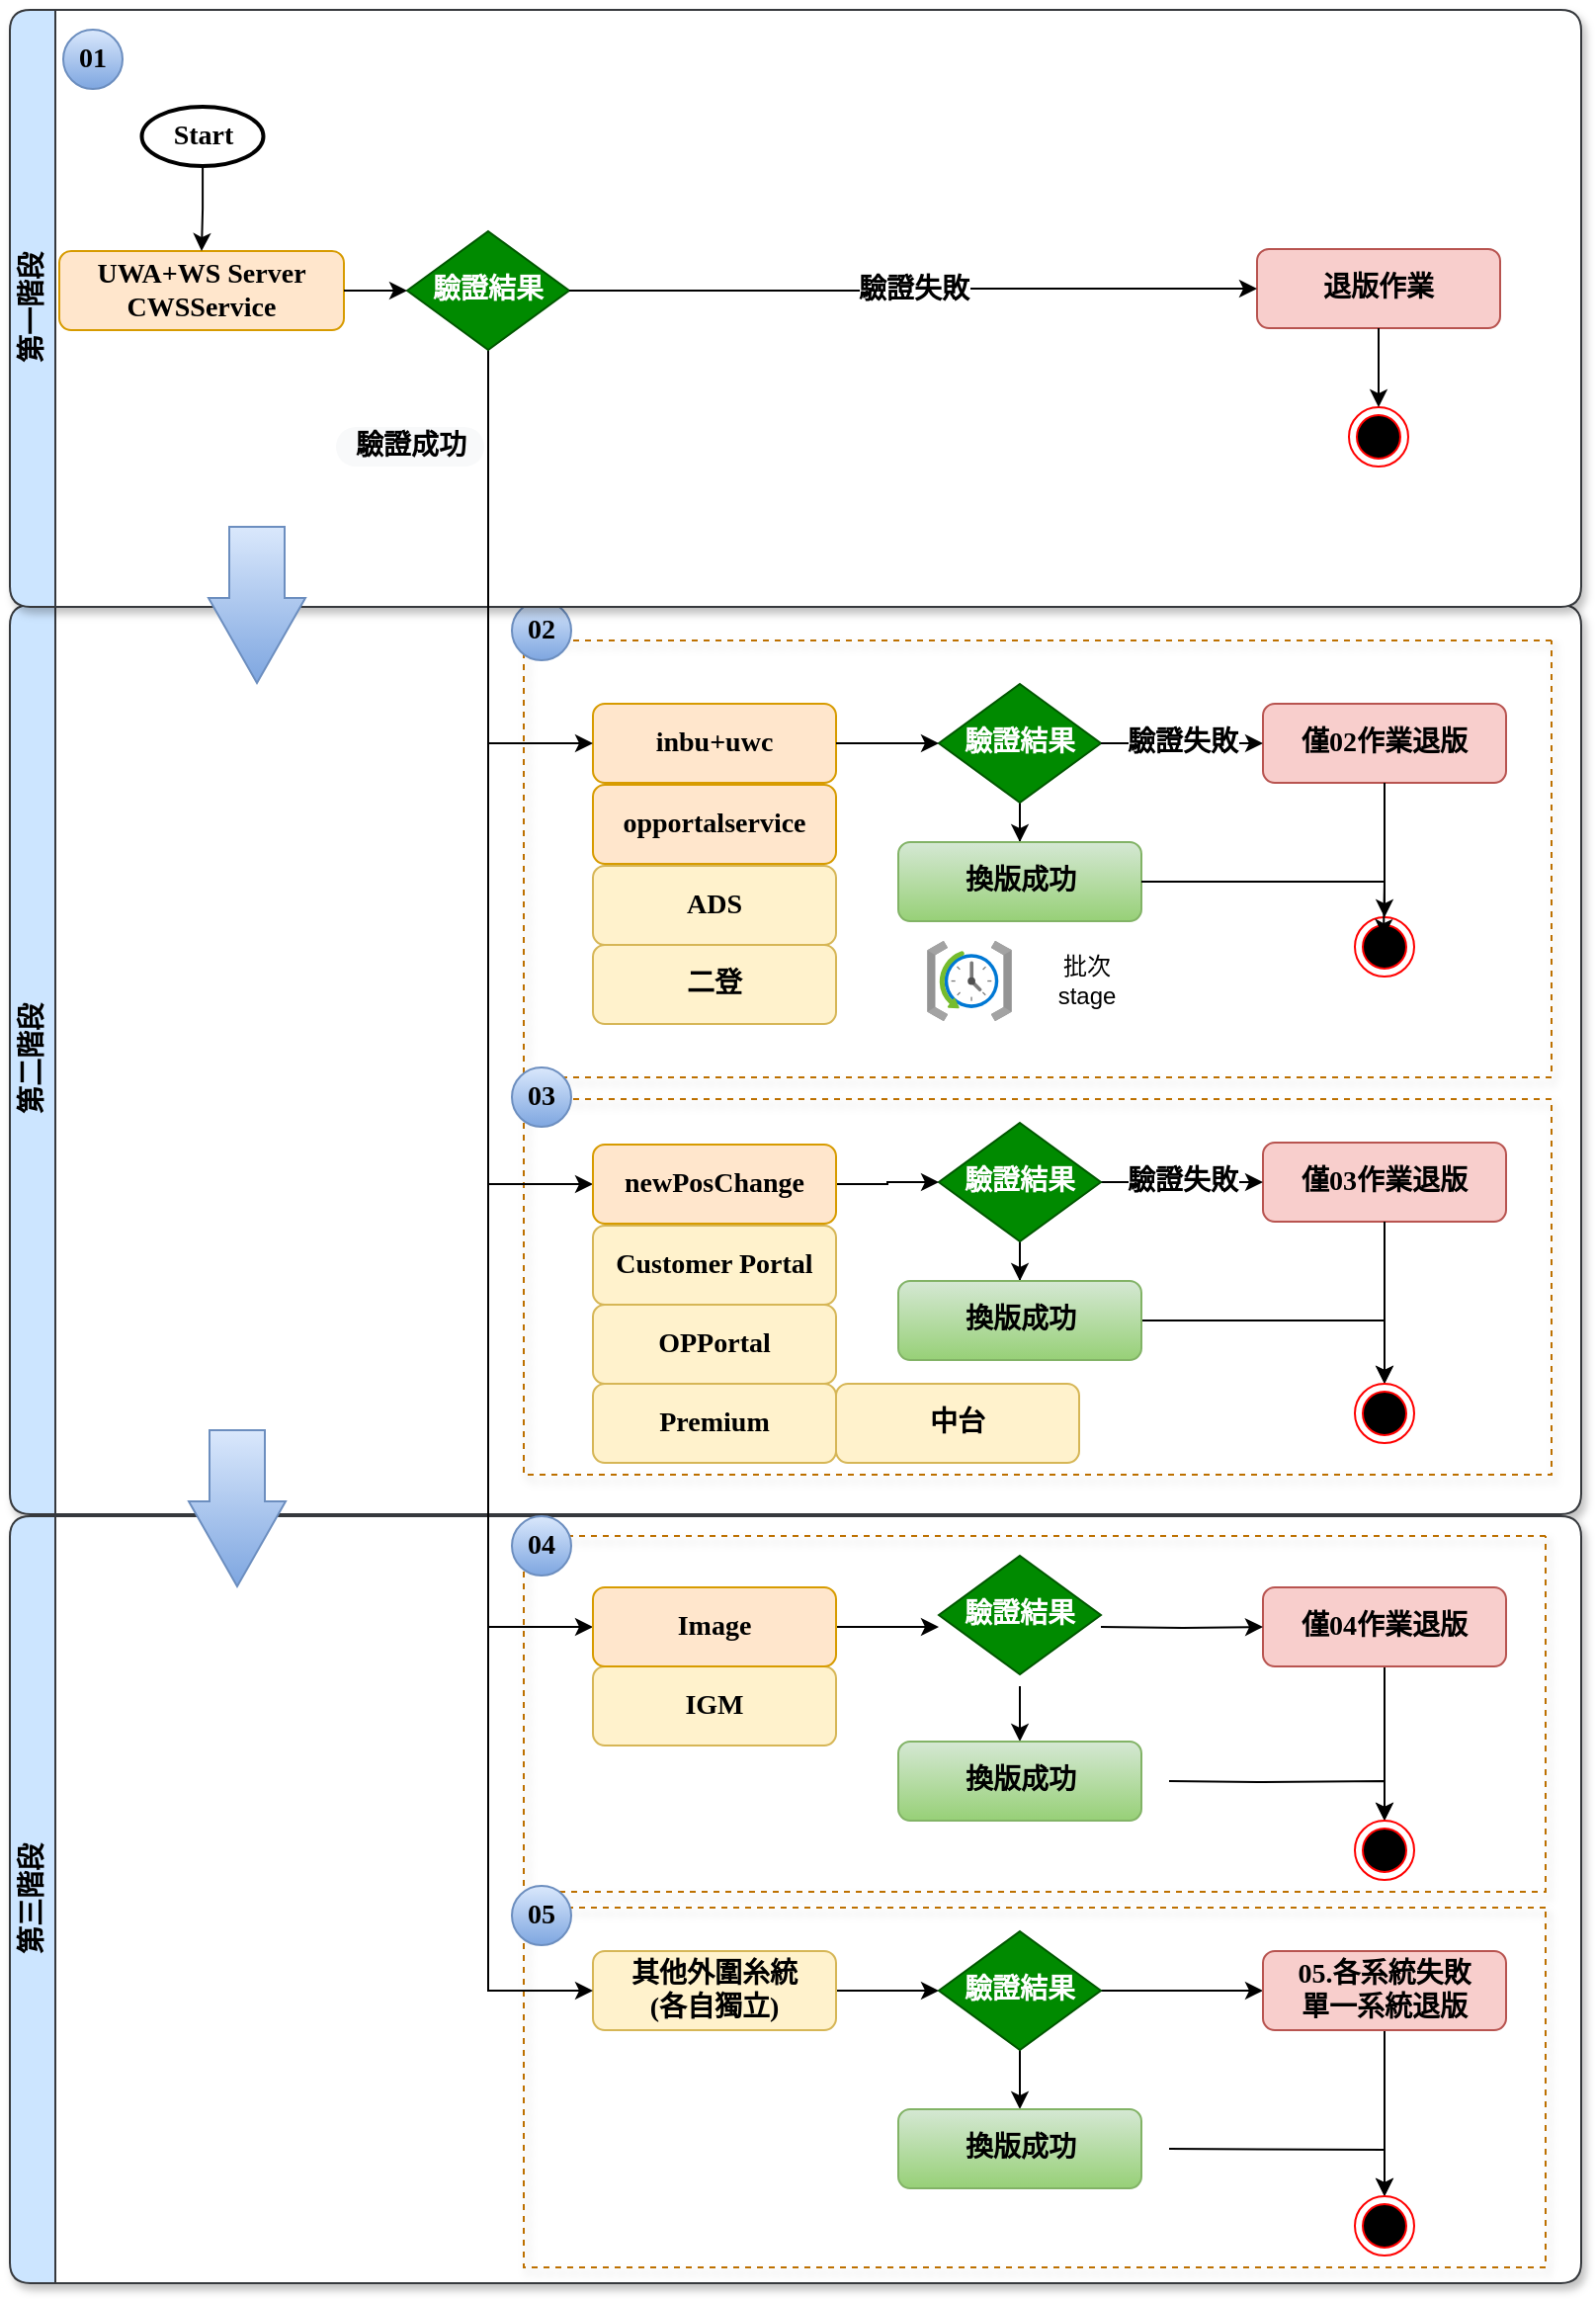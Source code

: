 <mxfile version="24.9.2">
  <diagram id="C5RBs43oDa-KdzZeNtuy" name="Page-1">
    <mxGraphModel dx="786" dy="469" grid="1" gridSize="10" guides="1" tooltips="1" connect="1" arrows="1" fold="1" page="1" pageScale="1" pageWidth="827" pageHeight="1169" math="0" shadow="0">
      <root>
        <mxCell id="WIyWlLk6GJQsqaUBKTNV-0" />
        <mxCell id="WIyWlLk6GJQsqaUBKTNV-1" parent="WIyWlLk6GJQsqaUBKTNV-0" />
        <mxCell id="SWPrqackAz6YK81M5vLL-146" value="第二階段" style="swimlane;horizontal=0;whiteSpace=wrap;html=1;rounded=1;shadow=1;fillColor=#cce5ff;strokeColor=#36393d;swimlaneFillColor=default;fontFamily=Verdana;fontSize=14;fontStyle=1" parent="WIyWlLk6GJQsqaUBKTNV-1" vertex="1">
          <mxGeometry x="5" y="311" width="795" height="460" as="geometry" />
        </mxCell>
        <mxCell id="SWPrqackAz6YK81M5vLL-147" value="僅03作業退版" style="rounded=1;whiteSpace=wrap;html=1;fontSize=14;glass=0;strokeWidth=1;shadow=0;fillColor=#f8cecc;strokeColor=#b85450;fontFamily=Verdana;fontStyle=1" parent="SWPrqackAz6YK81M5vLL-146" vertex="1">
          <mxGeometry x="634" y="272" width="123.0" height="40" as="geometry" />
        </mxCell>
        <mxCell id="SWPrqackAz6YK81M5vLL-149" style="edgeStyle=orthogonalEdgeStyle;rounded=0;orthogonalLoop=1;jettySize=auto;html=1;entryX=0.5;entryY=0;entryDx=0;entryDy=0;fontFamily=Verdana;fontSize=14;fontStyle=1" parent="SWPrqackAz6YK81M5vLL-146" source="SWPrqackAz6YK81M5vLL-147" target="SWPrqackAz6YK81M5vLL-148" edge="1">
          <mxGeometry relative="1" as="geometry" />
        </mxCell>
        <mxCell id="SWPrqackAz6YK81M5vLL-134" value="二登" style="rounded=1;whiteSpace=wrap;html=1;fontSize=14;glass=0;strokeWidth=1;shadow=0;fillColor=#fff2cc;strokeColor=#d6b656;fontFamily=Verdana;fontStyle=1" parent="SWPrqackAz6YK81M5vLL-146" vertex="1">
          <mxGeometry x="295.0" y="172" width="123.0" height="40" as="geometry" />
        </mxCell>
        <mxCell id="SWPrqackAz6YK81M5vLL-133" value="ADS" style="rounded=1;whiteSpace=wrap;html=1;fontSize=14;glass=0;strokeWidth=1;shadow=0;fillColor=#fff2cc;strokeColor=#d6b656;fontFamily=Verdana;fontStyle=1" parent="SWPrqackAz6YK81M5vLL-146" vertex="1">
          <mxGeometry x="295.0" y="132" width="123.0" height="40" as="geometry" />
        </mxCell>
        <mxCell id="SWPrqackAz6YK81M5vLL-191" style="edgeStyle=orthogonalEdgeStyle;rounded=0;orthogonalLoop=1;jettySize=auto;html=1;entryX=0.5;entryY=0;entryDx=0;entryDy=0;fontFamily=Verdana;fontSize=14;fontStyle=1" parent="SWPrqackAz6YK81M5vLL-146" source="SWPrqackAz6YK81M5vLL-136" target="SWPrqackAz6YK81M5vLL-189" edge="1">
          <mxGeometry relative="1" as="geometry" />
        </mxCell>
        <mxCell id="SWPrqackAz6YK81M5vLL-136" value="驗證結果" style="rhombus;whiteSpace=wrap;html=1;fillColor=#008a00;fontColor=#ffffff;strokeColor=#005700;fontFamily=Verdana;fontSize=14;fontStyle=1" parent="SWPrqackAz6YK81M5vLL-146" vertex="1">
          <mxGeometry x="470.0" y="40" width="82" height="60" as="geometry" />
        </mxCell>
        <mxCell id="SWPrqackAz6YK81M5vLL-139" value="僅02作業退版" style="rounded=1;whiteSpace=wrap;html=1;fontSize=14;glass=0;strokeWidth=1;shadow=0;fillColor=#f8cecc;strokeColor=#b85450;fontFamily=Verdana;fontStyle=1" parent="SWPrqackAz6YK81M5vLL-146" vertex="1">
          <mxGeometry x="634" y="50" width="123.0" height="40" as="geometry" />
        </mxCell>
        <mxCell id="SWPrqackAz6YK81M5vLL-135" value="驗證失敗" style="edgeStyle=orthogonalEdgeStyle;rounded=0;orthogonalLoop=1;jettySize=auto;html=1;entryX=0;entryY=0.5;entryDx=0;entryDy=0;fontFamily=Verdana;fontSize=14;fontStyle=1" parent="SWPrqackAz6YK81M5vLL-146" source="SWPrqackAz6YK81M5vLL-136" target="SWPrqackAz6YK81M5vLL-139" edge="1">
          <mxGeometry relative="1" as="geometry" />
        </mxCell>
        <mxCell id="SWPrqackAz6YK81M5vLL-138" style="edgeStyle=orthogonalEdgeStyle;rounded=0;orthogonalLoop=1;jettySize=auto;html=1;entryX=0.5;entryY=0;entryDx=0;entryDy=0;fontFamily=Verdana;fontSize=14;fontStyle=1" parent="SWPrqackAz6YK81M5vLL-146" source="SWPrqackAz6YK81M5vLL-139" target="SWPrqackAz6YK81M5vLL-140" edge="1">
          <mxGeometry relative="1" as="geometry" />
        </mxCell>
        <mxCell id="SWPrqackAz6YK81M5vLL-129" value="&lt;div style=&quot;text-align: left; font-size: 14px;&quot;&gt;&lt;span style=&quot;background-color: initial; font-size: 14px;&quot;&gt;OPPortal&lt;/span&gt;&lt;/div&gt;" style="rounded=1;whiteSpace=wrap;html=1;fontSize=14;glass=0;strokeWidth=1;shadow=0;fillColor=#fff2cc;strokeColor=#d6b656;fontFamily=Verdana;fontStyle=1" parent="SWPrqackAz6YK81M5vLL-146" vertex="1">
          <mxGeometry x="295.0" y="354" width="123.0" height="40" as="geometry" />
        </mxCell>
        <mxCell id="SWPrqackAz6YK81M5vLL-153" value="驗證失敗" style="edgeStyle=orthogonalEdgeStyle;rounded=0;orthogonalLoop=1;jettySize=auto;html=1;fontFamily=Verdana;fontSize=14;fontStyle=1" parent="SWPrqackAz6YK81M5vLL-146" source="SWPrqackAz6YK81M5vLL-150" target="SWPrqackAz6YK81M5vLL-147" edge="1">
          <mxGeometry relative="1" as="geometry" />
        </mxCell>
        <mxCell id="SWPrqackAz6YK81M5vLL-197" style="edgeStyle=orthogonalEdgeStyle;rounded=0;orthogonalLoop=1;jettySize=auto;html=1;entryX=0.5;entryY=0;entryDx=0;entryDy=0;fontFamily=Verdana;fontSize=14;fontStyle=1" parent="SWPrqackAz6YK81M5vLL-146" source="SWPrqackAz6YK81M5vLL-150" target="SWPrqackAz6YK81M5vLL-193" edge="1">
          <mxGeometry relative="1" as="geometry" />
        </mxCell>
        <mxCell id="SWPrqackAz6YK81M5vLL-150" value="驗證結果" style="rhombus;whiteSpace=wrap;html=1;fillColor=#008a00;fontColor=#ffffff;strokeColor=#005700;fontFamily=Verdana;fontSize=14;fontStyle=1" parent="SWPrqackAz6YK81M5vLL-146" vertex="1">
          <mxGeometry x="470.0" y="262" width="82" height="60" as="geometry" />
        </mxCell>
        <mxCell id="SWPrqackAz6YK81M5vLL-189" value="換版成功" style="rounded=1;whiteSpace=wrap;html=1;fontSize=14;glass=0;strokeWidth=1;shadow=0;fontFamily=Verdana;fillColor=#d5e8d4;gradientColor=#97d077;strokeColor=#82b366;fontStyle=1" parent="SWPrqackAz6YK81M5vLL-146" vertex="1">
          <mxGeometry x="449.5" y="120" width="123.0" height="40" as="geometry" />
        </mxCell>
        <mxCell id="SWPrqackAz6YK81M5vLL-201" style="edgeStyle=orthogonalEdgeStyle;rounded=0;orthogonalLoop=1;jettySize=auto;html=1;entryX=0.5;entryY=0;entryDx=0;entryDy=0;fontFamily=Verdana;fontSize=14;fontStyle=1;exitX=1;exitY=0.5;exitDx=0;exitDy=0;" parent="SWPrqackAz6YK81M5vLL-146" source="SWPrqackAz6YK81M5vLL-193" target="SWPrqackAz6YK81M5vLL-148" edge="1">
          <mxGeometry relative="1" as="geometry">
            <mxPoint x="586.5" y="362" as="sourcePoint" />
          </mxGeometry>
        </mxCell>
        <mxCell id="SWPrqackAz6YK81M5vLL-193" value="換版成功" style="rounded=1;whiteSpace=wrap;html=1;fontSize=14;glass=0;strokeWidth=1;shadow=0;fontFamily=Verdana;fillColor=#d5e8d4;gradientColor=#97d077;strokeColor=#82b366;fontStyle=1" parent="SWPrqackAz6YK81M5vLL-146" vertex="1">
          <mxGeometry x="449.5" y="342" width="123.0" height="40" as="geometry" />
        </mxCell>
        <mxCell id="SWPrqackAz6YK81M5vLL-198" value="" style="swimlane;startSize=0;dashed=1;shadow=1;rounded=1;fillColor=#f0a30a;fontColor=#000000;strokeColor=#BD7000;swimlaneFillColor=none;fontFamily=Verdana;fontSize=14;fontStyle=1" parent="SWPrqackAz6YK81M5vLL-146" vertex="1">
          <mxGeometry x="260" y="18" width="520" height="221" as="geometry" />
        </mxCell>
        <mxCell id="SWPrqackAz6YK81M5vLL-140" value="" style="ellipse;html=1;shape=endState;fillColor=#000000;strokeColor=#ff0000;fontFamily=Verdana;fontSize=14;fontStyle=1" parent="SWPrqackAz6YK81M5vLL-198" vertex="1">
          <mxGeometry x="420.5" y="140" width="30" height="30" as="geometry" />
        </mxCell>
        <mxCell id="SWPrqackAz6YK81M5vLL-237" value="02" style="ellipse;whiteSpace=wrap;html=1;aspect=fixed;fillColor=#dae8fc;gradientColor=#7ea6e0;strokeColor=#6c8ebf;fontFamily=Verdana;fontSize=14;fontStyle=1" parent="SWPrqackAz6YK81M5vLL-198" vertex="1">
          <mxGeometry x="-6" y="-20" width="30" height="30" as="geometry" />
        </mxCell>
        <mxCell id="aclCSw0ql2PgXOTzAVun-2" value="&lt;span data-teams=&quot;true&quot;&gt;opportalservice&lt;/span&gt;" style="rounded=1;whiteSpace=wrap;html=1;fontSize=14;glass=0;strokeWidth=1;shadow=0;fillColor=#ffe6cc;strokeColor=#d79b00;fontFamily=Verdana;fontStyle=1" parent="SWPrqackAz6YK81M5vLL-198" vertex="1">
          <mxGeometry x="35.0" y="73" width="123.0" height="40" as="geometry" />
        </mxCell>
        <mxCell id="aclCSw0ql2PgXOTzAVun-6" value="" style="image;aspect=fixed;html=1;points=[];align=center;fontSize=12;image=img/lib/azure2/management_governance/Scheduler_Job_Collections.svg;" parent="SWPrqackAz6YK81M5vLL-198" vertex="1">
          <mxGeometry x="204" y="152" width="43" height="40.47" as="geometry" />
        </mxCell>
        <mxCell id="aclCSw0ql2PgXOTzAVun-7" value="批次&lt;div&gt;stage&lt;/div&gt;" style="text;html=1;align=center;verticalAlign=middle;whiteSpace=wrap;rounded=0;" parent="SWPrqackAz6YK81M5vLL-198" vertex="1">
          <mxGeometry x="255" y="157.23" width="60" height="30" as="geometry" />
        </mxCell>
        <mxCell id="SWPrqackAz6YK81M5vLL-200" value="" style="swimlane;startSize=0;dashed=1;shadow=1;rounded=1;fillColor=#f0a30a;fontColor=#000000;strokeColor=#BD7000;fontFamily=Verdana;fontSize=14;fontStyle=1" parent="SWPrqackAz6YK81M5vLL-146" vertex="1">
          <mxGeometry x="260" y="250" width="520" height="190" as="geometry" />
        </mxCell>
        <mxCell id="SWPrqackAz6YK81M5vLL-148" value="" style="ellipse;html=1;shape=endState;fillColor=#000000;strokeColor=#ff0000;fontFamily=Verdana;fontSize=14;fontStyle=1" parent="SWPrqackAz6YK81M5vLL-200" vertex="1">
          <mxGeometry x="420.5" y="144" width="30" height="30" as="geometry" />
        </mxCell>
        <mxCell id="SWPrqackAz6YK81M5vLL-238" value="03" style="ellipse;whiteSpace=wrap;html=1;aspect=fixed;fillColor=#dae8fc;gradientColor=#7ea6e0;strokeColor=#6c8ebf;fontFamily=Verdana;fontSize=14;fontStyle=1" parent="SWPrqackAz6YK81M5vLL-200" vertex="1">
          <mxGeometry x="-6" y="-16" width="30" height="30" as="geometry" />
        </mxCell>
        <mxCell id="aclCSw0ql2PgXOTzAVun-0" value="&lt;div style=&quot;text-align: left;&quot;&gt;Premium&lt;/div&gt;" style="rounded=1;whiteSpace=wrap;html=1;fontSize=14;glass=0;strokeWidth=1;shadow=0;fillColor=#fff2cc;strokeColor=#d6b656;fontFamily=Verdana;fontStyle=1" parent="SWPrqackAz6YK81M5vLL-200" vertex="1">
          <mxGeometry x="35.0" y="144" width="123.0" height="40" as="geometry" />
        </mxCell>
        <mxCell id="aclCSw0ql2PgXOTzAVun-1" value="&lt;div style=&quot;text-align: left;&quot;&gt;中台&lt;/div&gt;" style="rounded=1;whiteSpace=wrap;html=1;fontSize=14;glass=0;strokeWidth=1;shadow=0;fillColor=#fff2cc;strokeColor=#d6b656;fontFamily=Verdana;fontStyle=1" parent="SWPrqackAz6YK81M5vLL-200" vertex="1">
          <mxGeometry x="158.0" y="144" width="123.0" height="40" as="geometry" />
        </mxCell>
        <mxCell id="SWPrqackAz6YK81M5vLL-202" style="edgeStyle=orthogonalEdgeStyle;rounded=0;orthogonalLoop=1;jettySize=auto;html=1;fontFamily=Verdana;fontSize=14;fontStyle=1;exitX=1;exitY=0.5;exitDx=0;exitDy=0;" parent="SWPrqackAz6YK81M5vLL-146" source="SWPrqackAz6YK81M5vLL-189" edge="1">
          <mxGeometry relative="1" as="geometry">
            <mxPoint x="586.5" y="140" as="sourcePoint" />
            <mxPoint x="695" y="168" as="targetPoint" />
          </mxGeometry>
        </mxCell>
        <mxCell id="SWPrqackAz6YK81M5vLL-187" value="第三階段" style="swimlane;horizontal=0;whiteSpace=wrap;html=1;rounded=1;shadow=1;fillColor=#cce5ff;strokeColor=#36393d;swimlaneFillColor=default;fontFamily=Verdana;fontSize=14;fontStyle=1" parent="WIyWlLk6GJQsqaUBKTNV-1" vertex="1">
          <mxGeometry x="5" y="772" width="795" height="388" as="geometry" />
        </mxCell>
        <mxCell id="SWPrqackAz6YK81M5vLL-112" style="edgeStyle=orthogonalEdgeStyle;rounded=0;orthogonalLoop=1;jettySize=auto;html=1;entryX=0.5;entryY=0;entryDx=0;entryDy=0;fontFamily=Verdana;fontSize=14;fontStyle=1" parent="SWPrqackAz6YK81M5vLL-187" source="SWPrqackAz6YK81M5vLL-113" target="SWPrqackAz6YK81M5vLL-114" edge="1">
          <mxGeometry relative="1" as="geometry" />
        </mxCell>
        <mxCell id="SWPrqackAz6YK81M5vLL-113" value="僅04作業退版" style="rounded=1;whiteSpace=wrap;html=1;fontSize=14;glass=0;strokeWidth=1;shadow=0;fillColor=#f8cecc;strokeColor=#b85450;fontFamily=Verdana;fontStyle=1" parent="SWPrqackAz6YK81M5vLL-187" vertex="1">
          <mxGeometry x="634" y="36" width="123.0" height="40" as="geometry" />
        </mxCell>
        <mxCell id="SWPrqackAz6YK81M5vLL-204" value="" style="edgeStyle=orthogonalEdgeStyle;rounded=0;orthogonalLoop=1;jettySize=auto;html=1;fontFamily=Verdana;fontSize=14;fontStyle=1" parent="SWPrqackAz6YK81M5vLL-187" target="SWPrqackAz6YK81M5vLL-113" edge="1">
          <mxGeometry relative="1" as="geometry">
            <mxPoint x="552" y="56" as="sourcePoint" />
          </mxGeometry>
        </mxCell>
        <mxCell id="SWPrqackAz6YK81M5vLL-207" style="edgeStyle=orthogonalEdgeStyle;rounded=0;orthogonalLoop=1;jettySize=auto;html=1;entryX=0.5;entryY=0;entryDx=0;entryDy=0;fontFamily=Verdana;fontSize=14;fontStyle=1" parent="SWPrqackAz6YK81M5vLL-187" target="SWPrqackAz6YK81M5vLL-132" edge="1">
          <mxGeometry relative="1" as="geometry">
            <mxPoint x="511" y="86.0" as="sourcePoint" />
          </mxGeometry>
        </mxCell>
        <mxCell id="SWPrqackAz6YK81M5vLL-199" value="驗證結果" style="rhombus;whiteSpace=wrap;html=1;fillColor=#008a00;fontColor=#ffffff;strokeColor=#005700;fontFamily=Verdana;fontSize=14;fontStyle=1" parent="SWPrqackAz6YK81M5vLL-187" vertex="1">
          <mxGeometry x="470.0" y="20" width="82" height="60" as="geometry" />
        </mxCell>
        <mxCell id="SWPrqackAz6YK81M5vLL-210" style="edgeStyle=orthogonalEdgeStyle;rounded=0;orthogonalLoop=1;jettySize=auto;html=1;entryX=0;entryY=0.5;entryDx=0;entryDy=0;fontFamily=Verdana;fontSize=14;fontStyle=1" parent="SWPrqackAz6YK81M5vLL-187" source="SWPrqackAz6YK81M5vLL-122" target="SWPrqackAz6YK81M5vLL-209" edge="1">
          <mxGeometry relative="1" as="geometry" />
        </mxCell>
        <mxCell id="SWPrqackAz6YK81M5vLL-122" value="其他外圍糸統&lt;div style=&quot;font-size: 14px;&quot;&gt;(各自獨立)&lt;/div&gt;" style="rounded=1;whiteSpace=wrap;html=1;fontSize=14;glass=0;strokeWidth=1;shadow=0;fillColor=#fff2cc;strokeColor=#d6b656;fontFamily=Verdana;fontStyle=1" parent="SWPrqackAz6YK81M5vLL-187" vertex="1">
          <mxGeometry x="295" y="220" width="123.0" height="40" as="geometry" />
        </mxCell>
        <mxCell id="SWPrqackAz6YK81M5vLL-224" style="edgeStyle=orthogonalEdgeStyle;rounded=0;orthogonalLoop=1;jettySize=auto;html=1;entryX=0.5;entryY=0;entryDx=0;entryDy=0;fontFamily=Verdana;fontSize=14;fontStyle=1" parent="SWPrqackAz6YK81M5vLL-187" target="SWPrqackAz6YK81M5vLL-114" edge="1">
          <mxGeometry relative="1" as="geometry">
            <mxPoint x="586.5" y="134" as="sourcePoint" />
          </mxGeometry>
        </mxCell>
        <mxCell id="SWPrqackAz6YK81M5vLL-132" value="換版成功" style="rounded=1;whiteSpace=wrap;html=1;fontSize=14;glass=0;strokeWidth=1;shadow=0;fontFamily=Verdana;fillColor=#d5e8d4;gradientColor=#97d077;strokeColor=#82b366;fontStyle=1" parent="SWPrqackAz6YK81M5vLL-187" vertex="1">
          <mxGeometry x="449.5" y="114" width="123.0" height="40" as="geometry" />
        </mxCell>
        <mxCell id="SWPrqackAz6YK81M5vLL-213" style="edgeStyle=orthogonalEdgeStyle;rounded=0;orthogonalLoop=1;jettySize=auto;html=1;fontFamily=Verdana;fontSize=14;fontStyle=1" parent="SWPrqackAz6YK81M5vLL-187" source="SWPrqackAz6YK81M5vLL-209" target="SWPrqackAz6YK81M5vLL-212" edge="1">
          <mxGeometry relative="1" as="geometry" />
        </mxCell>
        <mxCell id="SWPrqackAz6YK81M5vLL-217" style="edgeStyle=orthogonalEdgeStyle;rounded=0;orthogonalLoop=1;jettySize=auto;html=1;fontFamily=Verdana;fontSize=14;fontStyle=1" parent="SWPrqackAz6YK81M5vLL-187" source="SWPrqackAz6YK81M5vLL-209" target="SWPrqackAz6YK81M5vLL-215" edge="1">
          <mxGeometry relative="1" as="geometry" />
        </mxCell>
        <mxCell id="SWPrqackAz6YK81M5vLL-209" value="驗證結果" style="rhombus;whiteSpace=wrap;html=1;fillColor=#008a00;fontColor=#ffffff;strokeColor=#005700;fontFamily=Verdana;fontSize=14;fontStyle=1" parent="SWPrqackAz6YK81M5vLL-187" vertex="1">
          <mxGeometry x="470.0" y="210" width="82" height="60" as="geometry" />
        </mxCell>
        <mxCell id="SWPrqackAz6YK81M5vLL-225" style="edgeStyle=orthogonalEdgeStyle;rounded=0;orthogonalLoop=1;jettySize=auto;html=1;entryX=0.5;entryY=0;entryDx=0;entryDy=0;fontFamily=Verdana;fontSize=14;fontStyle=1" parent="SWPrqackAz6YK81M5vLL-187" target="SWPrqackAz6YK81M5vLL-216" edge="1">
          <mxGeometry relative="1" as="geometry">
            <mxPoint x="586.5" y="320" as="sourcePoint" />
          </mxGeometry>
        </mxCell>
        <mxCell id="SWPrqackAz6YK81M5vLL-212" value="換版成功" style="rounded=1;whiteSpace=wrap;html=1;fontSize=14;glass=0;strokeWidth=1;shadow=0;fontFamily=Verdana;fillColor=#d5e8d4;gradientColor=#97d077;strokeColor=#82b366;fontStyle=1" parent="SWPrqackAz6YK81M5vLL-187" vertex="1">
          <mxGeometry x="449.5" y="300" width="123.0" height="40" as="geometry" />
        </mxCell>
        <mxCell id="SWPrqackAz6YK81M5vLL-214" style="edgeStyle=orthogonalEdgeStyle;rounded=0;orthogonalLoop=1;jettySize=auto;html=1;entryX=0.5;entryY=0;entryDx=0;entryDy=0;fontFamily=Verdana;fontSize=14;fontStyle=1" parent="SWPrqackAz6YK81M5vLL-187" source="SWPrqackAz6YK81M5vLL-215" target="SWPrqackAz6YK81M5vLL-216" edge="1">
          <mxGeometry relative="1" as="geometry" />
        </mxCell>
        <mxCell id="SWPrqackAz6YK81M5vLL-215" value="05.各系統失敗&lt;div&gt;單一系統退版&lt;/div&gt;" style="rounded=1;whiteSpace=wrap;html=1;fontSize=14;glass=0;strokeWidth=1;shadow=0;fillColor=#f8cecc;strokeColor=#b85450;fontFamily=Verdana;fontStyle=1" parent="SWPrqackAz6YK81M5vLL-187" vertex="1">
          <mxGeometry x="634" y="220" width="123.0" height="40" as="geometry" />
        </mxCell>
        <mxCell id="SWPrqackAz6YK81M5vLL-216" value="" style="ellipse;html=1;shape=endState;fillColor=#000000;strokeColor=#ff0000;fontFamily=Verdana;fontSize=14;fontStyle=1" parent="SWPrqackAz6YK81M5vLL-187" vertex="1">
          <mxGeometry x="680.5" y="344" width="30" height="30" as="geometry" />
        </mxCell>
        <mxCell id="SWPrqackAz6YK81M5vLL-218" value="" style="swimlane;startSize=0;dashed=1;shadow=1;rounded=1;fillColor=#f0a30a;fontColor=#000000;strokeColor=#BD7000;fontFamily=Verdana;fontSize=14;fontStyle=1" parent="SWPrqackAz6YK81M5vLL-187" vertex="1">
          <mxGeometry x="260" y="10" width="517" height="180" as="geometry" />
        </mxCell>
        <mxCell id="SWPrqackAz6YK81M5vLL-114" value="" style="ellipse;html=1;shape=endState;fillColor=#000000;strokeColor=#ff0000;fontFamily=Verdana;fontSize=14;fontStyle=1" parent="SWPrqackAz6YK81M5vLL-218" vertex="1">
          <mxGeometry x="420.5" y="144" width="30" height="30" as="geometry" />
        </mxCell>
        <mxCell id="SWPrqackAz6YK81M5vLL-239" value="04" style="ellipse;whiteSpace=wrap;html=1;aspect=fixed;fillColor=#dae8fc;gradientColor=#7ea6e0;strokeColor=#6c8ebf;fontFamily=Verdana;fontSize=14;fontStyle=1" parent="SWPrqackAz6YK81M5vLL-218" vertex="1">
          <mxGeometry x="-6" y="-10" width="30" height="30" as="geometry" />
        </mxCell>
        <mxCell id="c27peqgYFpaJcafau-Z4-0" value="&lt;span style=&quot;text-align: left; font-size: 14px;&quot;&gt;IGM&lt;/span&gt;" style="rounded=1;whiteSpace=wrap;html=1;fontSize=14;glass=0;strokeWidth=1;shadow=0;fillColor=#fff2cc;strokeColor=#d6b656;fontFamily=Verdana;fontStyle=1" vertex="1" parent="SWPrqackAz6YK81M5vLL-218">
          <mxGeometry x="35.0" y="66" width="123.0" height="40" as="geometry" />
        </mxCell>
        <mxCell id="SWPrqackAz6YK81M5vLL-223" value="" style="swimlane;startSize=0;dashed=1;shadow=1;rounded=1;fillColor=#f0a30a;fontColor=#000000;strokeColor=#BD7000;fontFamily=Verdana;fontSize=14;fontStyle=1" parent="SWPrqackAz6YK81M5vLL-187" vertex="1">
          <mxGeometry x="260" y="198" width="517" height="182" as="geometry" />
        </mxCell>
        <mxCell id="SWPrqackAz6YK81M5vLL-240" value="05" style="ellipse;whiteSpace=wrap;html=1;aspect=fixed;fillColor=#dae8fc;gradientColor=#7ea6e0;strokeColor=#6c8ebf;fontFamily=Verdana;fontSize=14;fontStyle=1" parent="SWPrqackAz6YK81M5vLL-223" vertex="1">
          <mxGeometry x="-6" y="-11" width="30" height="30" as="geometry" />
        </mxCell>
        <mxCell id="bksfA2vhkVnLnshgsWXk-1" value="" style="shape=flexArrow;endArrow=classic;html=1;rounded=0;width=28;endSize=14;fillColor=#dae8fc;gradientColor=#7ea6e0;strokeColor=#6c8ebf;" parent="SWPrqackAz6YK81M5vLL-187" edge="1">
          <mxGeometry width="50" height="50" relative="1" as="geometry">
            <mxPoint x="115" y="-44" as="sourcePoint" />
            <mxPoint x="115" y="36" as="targetPoint" />
          </mxGeometry>
        </mxCell>
        <mxCell id="SWPrqackAz6YK81M5vLL-145" value="第一階段" style="swimlane;horizontal=0;whiteSpace=wrap;html=1;rounded=1;shadow=1;fillColor=#cce5ff;strokeColor=#36393d;swimlaneFillColor=default;fontFamily=Verdana;fontSize=14;fontStyle=1" parent="WIyWlLk6GJQsqaUBKTNV-1" vertex="1">
          <mxGeometry x="5" y="10" width="795" height="302" as="geometry" />
        </mxCell>
        <mxCell id="SWPrqackAz6YK81M5vLL-124" value="退版作業" style="rounded=1;whiteSpace=wrap;html=1;fontSize=14;glass=0;strokeWidth=1;shadow=0;fillColor=#f8cecc;strokeColor=#b85450;fontFamily=Verdana;fontStyle=1" parent="SWPrqackAz6YK81M5vLL-145" vertex="1">
          <mxGeometry x="631" y="121" width="123.0" height="40" as="geometry" />
        </mxCell>
        <mxCell id="SWPrqackAz6YK81M5vLL-125" value="" style="ellipse;html=1;shape=endState;fillColor=#000000;strokeColor=#ff0000;fontFamily=Verdana;fontSize=14;fontStyle=1" parent="SWPrqackAz6YK81M5vLL-145" vertex="1">
          <mxGeometry x="677.5" y="201" width="30" height="30" as="geometry" />
        </mxCell>
        <mxCell id="SWPrqackAz6YK81M5vLL-126" style="edgeStyle=orthogonalEdgeStyle;rounded=0;orthogonalLoop=1;jettySize=auto;html=1;entryX=0.5;entryY=0;entryDx=0;entryDy=0;fontFamily=Verdana;fontSize=14;fontStyle=1" parent="SWPrqackAz6YK81M5vLL-145" source="SWPrqackAz6YK81M5vLL-124" target="SWPrqackAz6YK81M5vLL-125" edge="1">
          <mxGeometry relative="1" as="geometry" />
        </mxCell>
        <mxCell id="SWPrqackAz6YK81M5vLL-111" value="Start" style="strokeWidth=2;html=1;shape=mxgraph.flowchart.start_1;whiteSpace=wrap;fontFamily=Verdana;fontSize=14;fontStyle=1" parent="SWPrqackAz6YK81M5vLL-145" vertex="1">
          <mxGeometry x="66.75" y="49" width="61.5" height="30" as="geometry" />
        </mxCell>
        <mxCell id="SWPrqackAz6YK81M5vLL-236" value="01" style="ellipse;whiteSpace=wrap;html=1;aspect=fixed;fillColor=#dae8fc;gradientColor=#7ea6e0;strokeColor=#6c8ebf;fontFamily=Verdana;fontSize=14;fontStyle=1" parent="SWPrqackAz6YK81M5vLL-145" vertex="1">
          <mxGeometry x="27" y="10" width="30" height="30" as="geometry" />
        </mxCell>
        <mxCell id="SWPrqackAz6YK81M5vLL-242" value="驗證成功" style="rounded=1;whiteSpace=wrap;html=1;arcSize=50;strokeColor=none;strokeWidth=1;fillColor=#F8F9FA;fontColor=#000000;whiteSpace=wrap;align=left;verticalAlign=middle;spacingLeft=0;fontStyle=1;fontSize=14;spacing=10;fontFamily=Verdana;" parent="SWPrqackAz6YK81M5vLL-145" vertex="1">
          <mxGeometry x="165" y="211" width="75" height="20" as="geometry" />
        </mxCell>
        <mxCell id="SWPrqackAz6YK81M5vLL-109" value="UWA+WS Server&lt;div style=&quot;font-size: 14px;&quot;&gt;CWSService&lt;/div&gt;" style="rounded=1;whiteSpace=wrap;html=1;fontSize=14;glass=0;strokeWidth=1;shadow=0;fillColor=#ffe6cc;strokeColor=#d79b00;fontFamily=Verdana;fontStyle=1" parent="WIyWlLk6GJQsqaUBKTNV-1" vertex="1">
          <mxGeometry x="30" y="132" width="144" height="40" as="geometry" />
        </mxCell>
        <mxCell id="SWPrqackAz6YK81M5vLL-110" style="edgeStyle=orthogonalEdgeStyle;rounded=0;orthogonalLoop=1;jettySize=auto;html=1;entryX=0.5;entryY=0;entryDx=0;entryDy=0;fontFamily=Verdana;fontSize=14;fontStyle=1" parent="WIyWlLk6GJQsqaUBKTNV-1" source="SWPrqackAz6YK81M5vLL-111" target="SWPrqackAz6YK81M5vLL-109" edge="1">
          <mxGeometry relative="1" as="geometry" />
        </mxCell>
        <mxCell id="SWPrqackAz6YK81M5vLL-115" style="edgeStyle=orthogonalEdgeStyle;rounded=0;orthogonalLoop=1;jettySize=auto;html=1;entryX=0;entryY=0.5;entryDx=0;entryDy=0;exitX=0.5;exitY=1;exitDx=0;exitDy=0;fontFamily=Verdana;fontSize=14;fontStyle=1" parent="WIyWlLk6GJQsqaUBKTNV-1" source="SWPrqackAz6YK81M5vLL-123" target="SWPrqackAz6YK81M5vLL-120" edge="1">
          <mxGeometry relative="1" as="geometry" />
        </mxCell>
        <mxCell id="SWPrqackAz6YK81M5vLL-116" style="edgeStyle=orthogonalEdgeStyle;rounded=0;orthogonalLoop=1;jettySize=auto;html=1;entryX=0;entryY=0.5;entryDx=0;entryDy=0;exitX=0.5;exitY=1;exitDx=0;exitDy=0;fontFamily=Verdana;fontSize=14;fontStyle=1" parent="WIyWlLk6GJQsqaUBKTNV-1" source="SWPrqackAz6YK81M5vLL-123" target="SWPrqackAz6YK81M5vLL-121" edge="1">
          <mxGeometry relative="1" as="geometry" />
        </mxCell>
        <mxCell id="SWPrqackAz6YK81M5vLL-117" style="edgeStyle=orthogonalEdgeStyle;rounded=0;orthogonalLoop=1;jettySize=auto;html=1;entryX=0;entryY=0.5;entryDx=0;entryDy=0;exitX=0.5;exitY=1;exitDx=0;exitDy=0;fontFamily=Verdana;fontSize=14;fontStyle=1" parent="WIyWlLk6GJQsqaUBKTNV-1" source="SWPrqackAz6YK81M5vLL-123" target="SWPrqackAz6YK81M5vLL-122" edge="1">
          <mxGeometry relative="1" as="geometry" />
        </mxCell>
        <mxCell id="SWPrqackAz6YK81M5vLL-118" value="inbu+uwc" style="rounded=1;whiteSpace=wrap;html=1;fontSize=14;glass=0;strokeWidth=1;shadow=0;fillColor=#ffe6cc;strokeColor=#d79b00;fontFamily=Verdana;fontStyle=1" parent="WIyWlLk6GJQsqaUBKTNV-1" vertex="1">
          <mxGeometry x="300.0" y="361" width="123.0" height="40" as="geometry" />
        </mxCell>
        <mxCell id="SWPrqackAz6YK81M5vLL-119" style="rounded=0;orthogonalLoop=1;jettySize=auto;html=1;entryX=0;entryY=0.5;entryDx=0;entryDy=0;edgeStyle=orthogonalEdgeStyle;exitX=0.5;exitY=1;exitDx=0;exitDy=0;fontFamily=Verdana;fontSize=14;fontStyle=1" parent="WIyWlLk6GJQsqaUBKTNV-1" source="SWPrqackAz6YK81M5vLL-123" target="SWPrqackAz6YK81M5vLL-118" edge="1">
          <mxGeometry relative="1" as="geometry" />
        </mxCell>
        <mxCell id="SWPrqackAz6YK81M5vLL-152" style="edgeStyle=orthogonalEdgeStyle;rounded=0;orthogonalLoop=1;jettySize=auto;html=1;entryX=0;entryY=0.5;entryDx=0;entryDy=0;fontFamily=Verdana;fontSize=14;fontStyle=1" parent="WIyWlLk6GJQsqaUBKTNV-1" source="SWPrqackAz6YK81M5vLL-120" target="SWPrqackAz6YK81M5vLL-150" edge="1">
          <mxGeometry relative="1" as="geometry" />
        </mxCell>
        <mxCell id="SWPrqackAz6YK81M5vLL-120" value="newPosChange" style="rounded=1;whiteSpace=wrap;html=1;fontSize=14;glass=0;strokeWidth=1;shadow=0;fillColor=#ffe6cc;strokeColor=#d79b00;fontFamily=Verdana;fontStyle=1" parent="WIyWlLk6GJQsqaUBKTNV-1" vertex="1">
          <mxGeometry x="300.0" y="584" width="123.0" height="40" as="geometry" />
        </mxCell>
        <mxCell id="SWPrqackAz6YK81M5vLL-203" style="edgeStyle=orthogonalEdgeStyle;rounded=0;orthogonalLoop=1;jettySize=auto;html=1;entryX=0;entryY=0.5;entryDx=0;entryDy=0;fontFamily=Verdana;fontSize=14;fontStyle=1" parent="WIyWlLk6GJQsqaUBKTNV-1" source="SWPrqackAz6YK81M5vLL-121" edge="1">
          <mxGeometry relative="1" as="geometry">
            <mxPoint x="475" y="828" as="targetPoint" />
          </mxGeometry>
        </mxCell>
        <mxCell id="SWPrqackAz6YK81M5vLL-121" value="Image" style="rounded=1;whiteSpace=wrap;html=1;fontSize=14;glass=0;strokeWidth=1;shadow=0;fillColor=#ffe6cc;strokeColor=#d79b00;fontFamily=Verdana;fontStyle=1" parent="WIyWlLk6GJQsqaUBKTNV-1" vertex="1">
          <mxGeometry x="300.0" y="808" width="123.0" height="40" as="geometry" />
        </mxCell>
        <mxCell id="SWPrqackAz6YK81M5vLL-123" value="驗證結果" style="rhombus;whiteSpace=wrap;html=1;fillColor=#008a00;fontColor=#ffffff;strokeColor=#005700;fontFamily=Verdana;fontSize=14;fontStyle=1" parent="WIyWlLk6GJQsqaUBKTNV-1" vertex="1">
          <mxGeometry x="206" y="122" width="82" height="60" as="geometry" />
        </mxCell>
        <mxCell id="SWPrqackAz6YK81M5vLL-127" value="驗證失敗" style="edgeStyle=orthogonalEdgeStyle;rounded=0;orthogonalLoop=1;jettySize=auto;html=1;entryX=0;entryY=0.5;entryDx=0;entryDy=0;fontFamily=Verdana;fontSize=14;fontStyle=1" parent="WIyWlLk6GJQsqaUBKTNV-1" source="SWPrqackAz6YK81M5vLL-123" target="SWPrqackAz6YK81M5vLL-124" edge="1">
          <mxGeometry relative="1" as="geometry" />
        </mxCell>
        <mxCell id="SWPrqackAz6YK81M5vLL-128" value="&lt;span style=&quot;text-align: left; font-size: 14px;&quot;&gt;Customer Portal&lt;/span&gt;" style="rounded=1;whiteSpace=wrap;html=1;fontSize=14;glass=0;strokeWidth=1;shadow=0;fillColor=#fff2cc;strokeColor=#d6b656;fontFamily=Verdana;fontStyle=1" parent="WIyWlLk6GJQsqaUBKTNV-1" vertex="1">
          <mxGeometry x="300.0" y="625" width="123.0" height="40" as="geometry" />
        </mxCell>
        <mxCell id="SWPrqackAz6YK81M5vLL-137" style="edgeStyle=orthogonalEdgeStyle;rounded=0;orthogonalLoop=1;jettySize=auto;html=1;fontFamily=Verdana;fontSize=14;fontStyle=1;exitX=1;exitY=0.5;exitDx=0;exitDy=0;" parent="WIyWlLk6GJQsqaUBKTNV-1" source="SWPrqackAz6YK81M5vLL-118" target="SWPrqackAz6YK81M5vLL-136" edge="1">
          <mxGeometry relative="1" as="geometry">
            <mxPoint x="420" y="381" as="sourcePoint" />
          </mxGeometry>
        </mxCell>
        <mxCell id="SWPrqackAz6YK81M5vLL-141" style="rounded=0;orthogonalLoop=1;jettySize=auto;html=1;elbow=vertical;entryX=0;entryY=0.5;entryDx=0;entryDy=0;exitX=1;exitY=0.5;exitDx=0;exitDy=0;fontFamily=Verdana;fontSize=14;fontStyle=1" parent="WIyWlLk6GJQsqaUBKTNV-1" source="SWPrqackAz6YK81M5vLL-109" target="SWPrqackAz6YK81M5vLL-123" edge="1">
          <mxGeometry relative="1" as="geometry" />
        </mxCell>
        <mxCell id="bksfA2vhkVnLnshgsWXk-2" value="" style="shape=flexArrow;endArrow=classic;html=1;rounded=0;width=28;endSize=14;fillColor=#dae8fc;gradientColor=#7ea6e0;strokeColor=#6c8ebf;" parent="WIyWlLk6GJQsqaUBKTNV-1" edge="1">
          <mxGeometry width="50" height="50" relative="1" as="geometry">
            <mxPoint x="130" y="271" as="sourcePoint" />
            <mxPoint x="130" y="351" as="targetPoint" />
          </mxGeometry>
        </mxCell>
      </root>
    </mxGraphModel>
  </diagram>
</mxfile>
